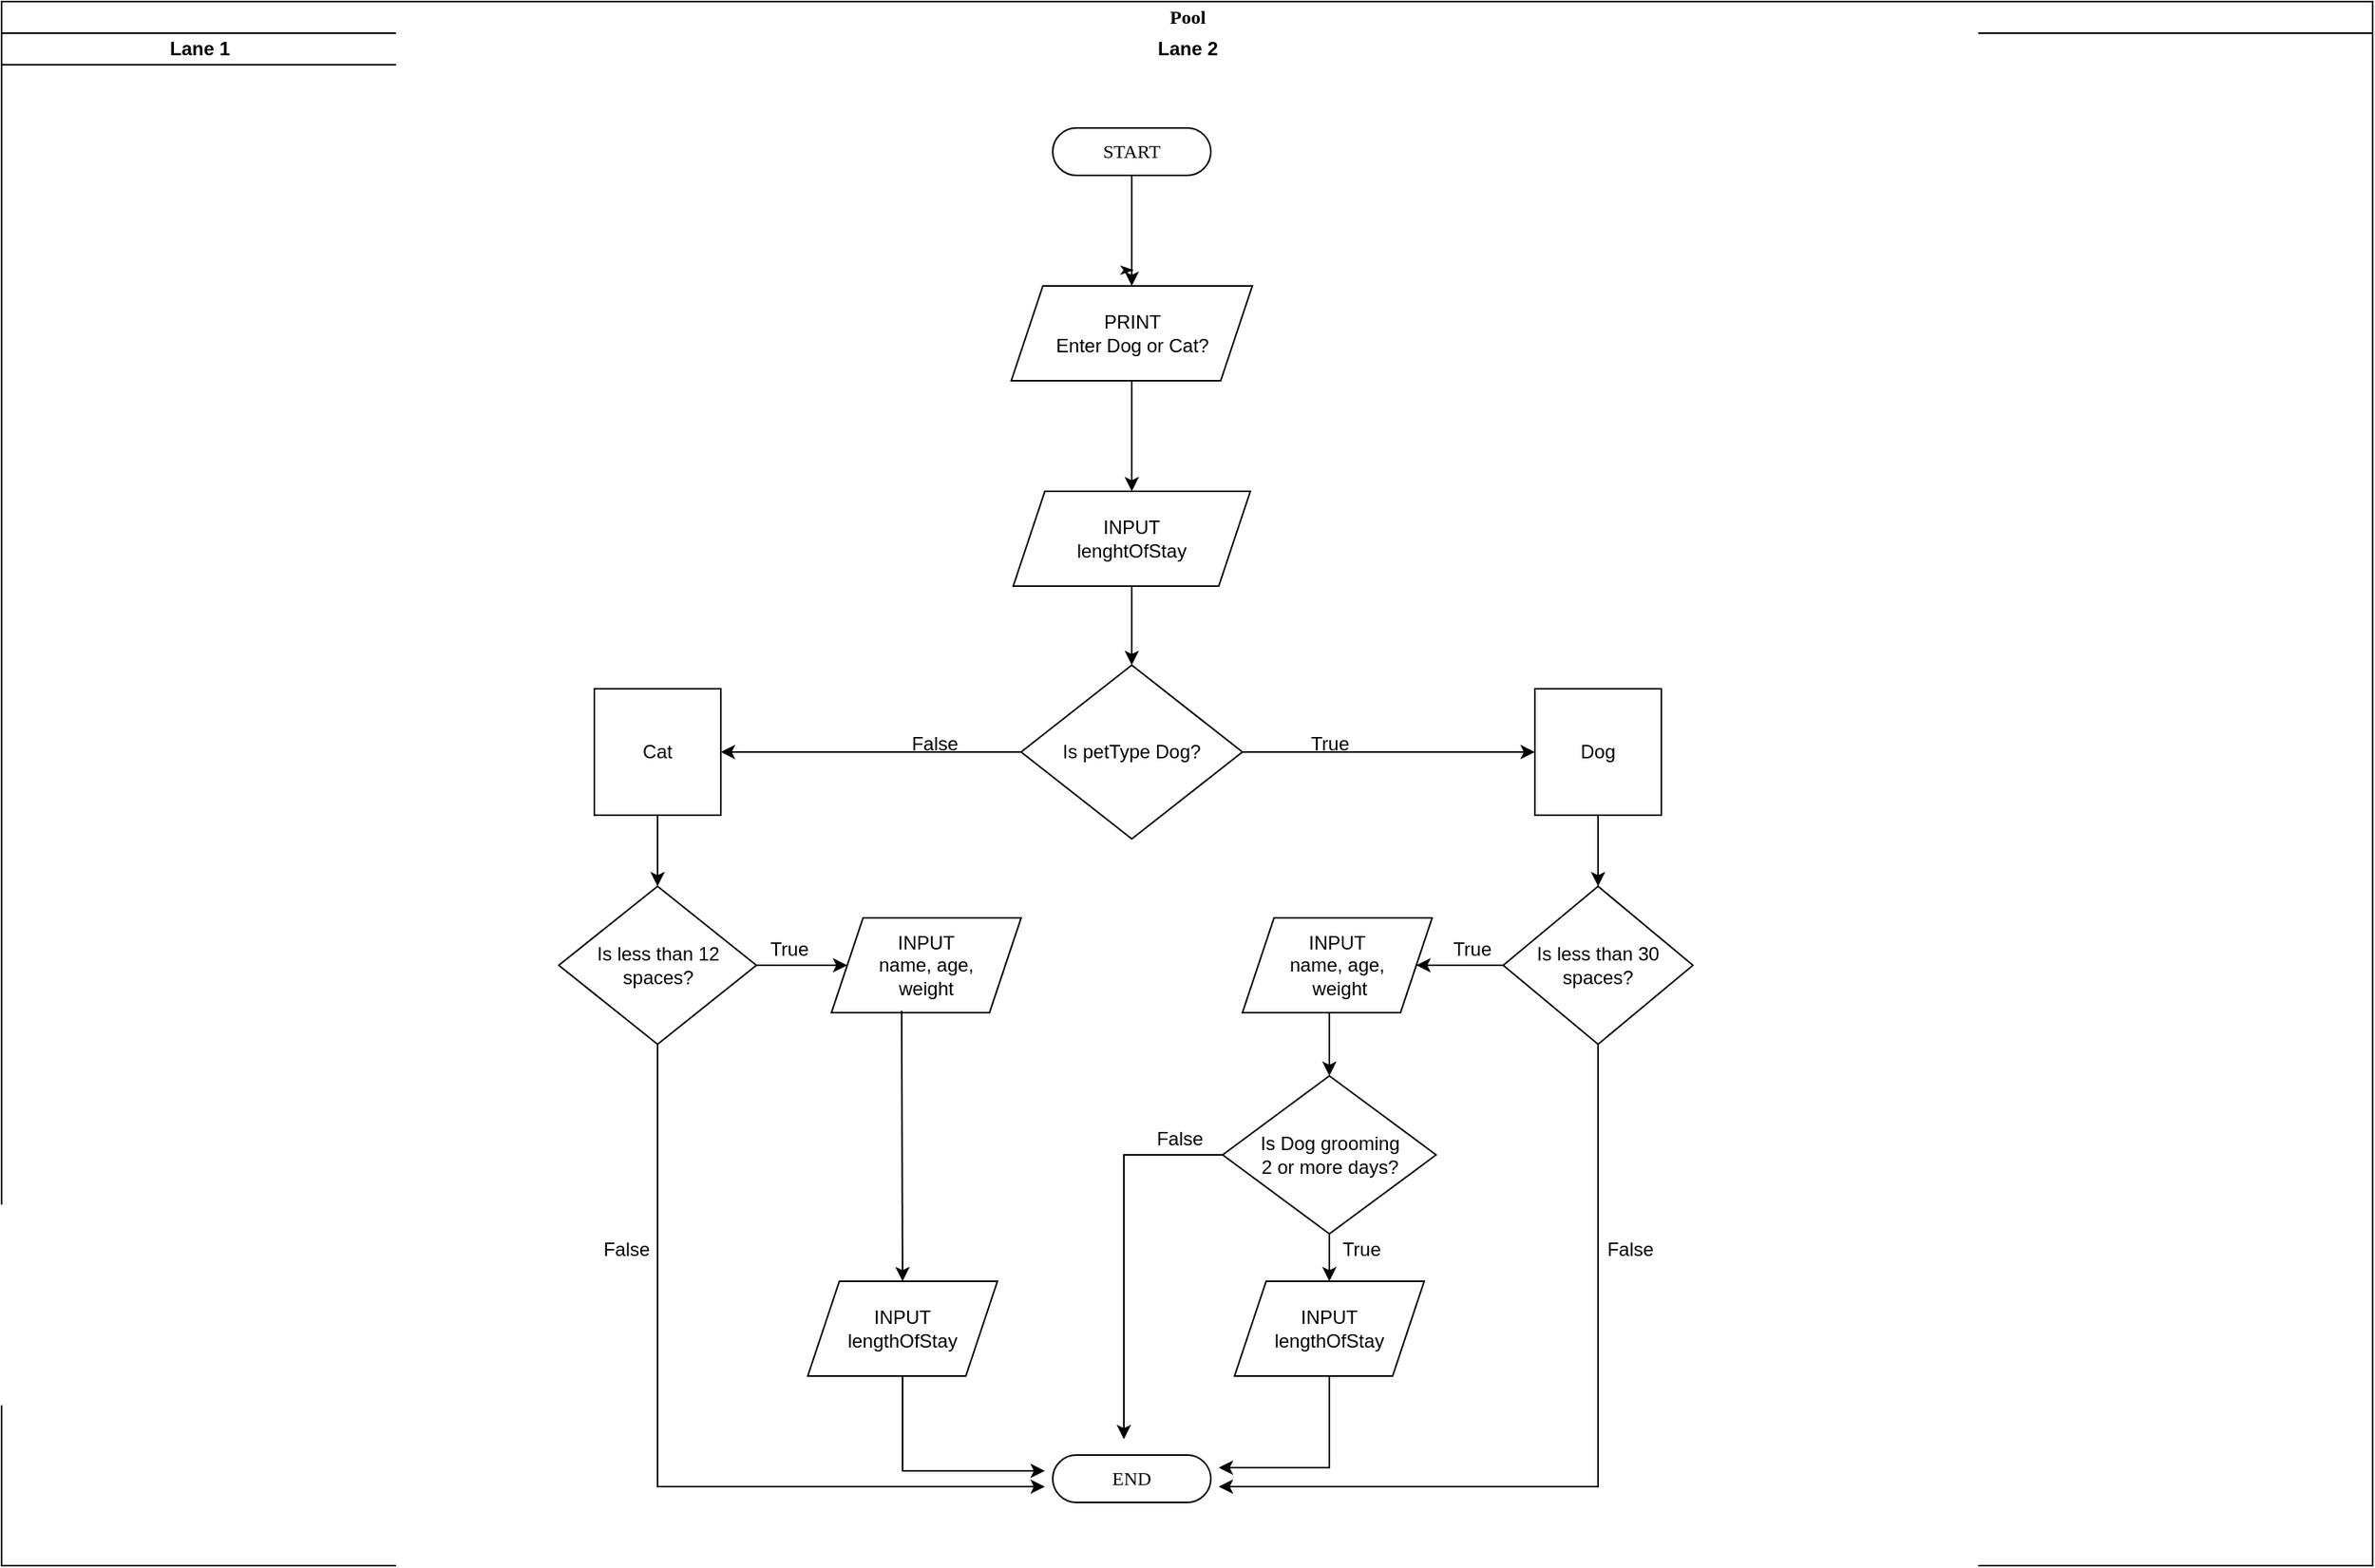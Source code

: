 <mxfile version="16.4.7" type="github"><diagram name="Page-1" id="0783ab3e-0a74-02c8-0abd-f7b4e66b4bec"><mxGraphModel dx="1608" dy="771" grid="1" gridSize="10" guides="1" tooltips="1" connect="1" arrows="1" fold="1" page="1" pageScale="1" pageWidth="850" pageHeight="1100" background="none" math="0" shadow="0"><root><mxCell id="0"/><mxCell id="1" parent="0"/><mxCell id="1c1d494c118603dd-1" value="Pool" style="swimlane;html=1;childLayout=stackLayout;startSize=20;rounded=0;shadow=0;comic=0;labelBackgroundColor=none;strokeWidth=1;fontFamily=Verdana;fontSize=12;align=center;" parent="1" vertex="1"><mxGeometry x="50" y="20" width="1500" height="990" as="geometry"/></mxCell><mxCell id="1c1d494c118603dd-2" value="Lane 1" style="swimlane;html=1;startSize=20;" parent="1c1d494c118603dd-1" vertex="1"><mxGeometry y="20" width="250" height="970" as="geometry"/></mxCell><mxCell id="1c1d494c118603dd-3" value="Lane 2" style="swimlane;html=1;startSize=20;strokeColor=#FFFFFF;fillColor=#FFFFFF;" parent="1c1d494c118603dd-1" vertex="1"><mxGeometry x="250" y="20" width="1000" height="970" as="geometry"/></mxCell><mxCell id="1c1d494c118603dd-11" value="END" style="rounded=1;whiteSpace=wrap;html=1;shadow=0;comic=0;labelBackgroundColor=none;strokeWidth=1;fontFamily=Verdana;fontSize=12;align=center;arcSize=50;" parent="1c1d494c118603dd-3" vertex="1"><mxGeometry x="415" y="900" width="100" height="30" as="geometry"/></mxCell><object label="START" id="60571a20871a0731-8"><mxCell style="rounded=1;whiteSpace=wrap;html=1;shadow=0;comic=0;labelBackgroundColor=none;strokeWidth=1;fontFamily=Verdana;fontSize=12;align=center;arcSize=50;" parent="1c1d494c118603dd-3" vertex="1"><mxGeometry x="415" y="60" width="100" height="30" as="geometry"/></mxCell></object><mxCell id="1c1d494c118603dd-28" style="edgeStyle=orthogonalEdgeStyle;rounded=0;html=1;labelBackgroundColor=none;startArrow=none;startFill=0;startSize=5;endArrow=classicThin;endFill=1;endSize=5;jettySize=auto;orthogonalLoop=1;strokeWidth=1;fontFamily=Verdana;fontSize=12;exitX=0.5;exitY=1;exitDx=0;exitDy=0;" parent="1c1d494c118603dd-3" source="IhZDGgDs3kGhHpTVDXz4-5" edge="1"><mxGeometry relative="1" as="geometry"><Array as="points"><mxPoint x="465" y="150"/><mxPoint x="466" y="150"/></Array><mxPoint x="471" y="150" as="sourcePoint"/><mxPoint x="466" y="150" as="targetPoint"/></mxGeometry></mxCell><mxCell id="IhZDGgDs3kGhHpTVDXz4-6" value="INPUT&lt;br&gt;lenghtOfStay" style="shape=parallelogram;perimeter=parallelogramPerimeter;whiteSpace=wrap;html=1;fixedSize=1;" parent="1c1d494c118603dd-3" vertex="1"><mxGeometry x="390" y="290" width="150" height="60" as="geometry"/></mxCell><mxCell id="IhZDGgDs3kGhHpTVDXz4-8" value="Is petType Dog?" style="rhombus;whiteSpace=wrap;html=1;" parent="1c1d494c118603dd-3" vertex="1"><mxGeometry x="395" y="400" width="140" height="110" as="geometry"/></mxCell><mxCell id="IhZDGgDs3kGhHpTVDXz4-10" value="True" style="text;html=1;align=center;verticalAlign=middle;resizable=0;points=[];autosize=1;strokeColor=none;fillColor=none;" parent="1c1d494c118603dd-3" vertex="1"><mxGeometry x="570" y="440" width="40" height="20" as="geometry"/></mxCell><mxCell id="IhZDGgDs3kGhHpTVDXz4-11" value="Dog" style="whiteSpace=wrap;html=1;aspect=fixed;" parent="1c1d494c118603dd-3" vertex="1"><mxGeometry x="720" y="415" width="80" height="80" as="geometry"/></mxCell><mxCell id="IhZDGgDs3kGhHpTVDXz4-13" value="Cat" style="whiteSpace=wrap;html=1;aspect=fixed;" parent="1c1d494c118603dd-3" vertex="1"><mxGeometry x="125" y="415" width="80" height="80" as="geometry"/></mxCell><mxCell id="IhZDGgDs3kGhHpTVDXz4-15" value="" style="endArrow=classic;html=1;rounded=0;entryX=1;entryY=0.5;entryDx=0;entryDy=0;exitX=0;exitY=0.5;exitDx=0;exitDy=0;" parent="1c1d494c118603dd-3" source="IhZDGgDs3kGhHpTVDXz4-8" target="IhZDGgDs3kGhHpTVDXz4-13" edge="1"><mxGeometry width="50" height="50" relative="1" as="geometry"><mxPoint x="240" y="380" as="sourcePoint"/><mxPoint x="290" y="330" as="targetPoint"/></mxGeometry></mxCell><mxCell id="IhZDGgDs3kGhHpTVDXz4-16" value="False" style="text;html=1;align=center;verticalAlign=middle;resizable=0;points=[];autosize=1;strokeColor=none;fillColor=none;" parent="1c1d494c118603dd-3" vertex="1"><mxGeometry x="320" y="440" width="40" height="20" as="geometry"/></mxCell><mxCell id="IhZDGgDs3kGhHpTVDXz4-17" value="Is less than 12 spaces?" style="rhombus;whiteSpace=wrap;html=1;" parent="1c1d494c118603dd-3" vertex="1"><mxGeometry x="102.5" y="540" width="125" height="100" as="geometry"/></mxCell><mxCell id="IhZDGgDs3kGhHpTVDXz4-18" value="Is less than 30 spaces?" style="rhombus;whiteSpace=wrap;html=1;" parent="1c1d494c118603dd-3" vertex="1"><mxGeometry x="700" y="540" width="120" height="100" as="geometry"/></mxCell><mxCell id="IhZDGgDs3kGhHpTVDXz4-20" value="" style="endArrow=classic;html=1;rounded=0;entryX=0.5;entryY=0;entryDx=0;entryDy=0;exitX=0.5;exitY=1;exitDx=0;exitDy=0;" parent="1c1d494c118603dd-3" source="IhZDGgDs3kGhHpTVDXz4-11" target="IhZDGgDs3kGhHpTVDXz4-18" edge="1"><mxGeometry width="50" height="50" relative="1" as="geometry"><mxPoint x="240" y="600" as="sourcePoint"/><mxPoint x="290" y="550" as="targetPoint"/></mxGeometry></mxCell><mxCell id="IhZDGgDs3kGhHpTVDXz4-22" value="" style="endArrow=classic;html=1;rounded=0;exitX=0.5;exitY=1;exitDx=0;exitDy=0;" parent="1c1d494c118603dd-3" source="IhZDGgDs3kGhHpTVDXz4-18" edge="1"><mxGeometry width="50" height="50" relative="1" as="geometry"><mxPoint x="240" y="660" as="sourcePoint"/><mxPoint x="520" y="920" as="targetPoint"/><Array as="points"><mxPoint x="760" y="920"/></Array></mxGeometry></mxCell><mxCell id="IhZDGgDs3kGhHpTVDXz4-19" value="" style="endArrow=classic;html=1;rounded=0;entryX=0.5;entryY=0;entryDx=0;entryDy=0;exitX=0.5;exitY=1;exitDx=0;exitDy=0;" parent="1c1d494c118603dd-3" source="IhZDGgDs3kGhHpTVDXz4-13" target="IhZDGgDs3kGhHpTVDXz4-17" edge="1"><mxGeometry width="50" height="50" relative="1" as="geometry"><mxPoint x="203" y="500" as="sourcePoint"/><mxPoint x="290" y="550" as="targetPoint"/></mxGeometry></mxCell><mxCell id="IhZDGgDs3kGhHpTVDXz4-12" value="" style="endArrow=classic;html=1;rounded=0;exitX=1;exitY=0.5;exitDx=0;exitDy=0;entryX=0;entryY=0.5;entryDx=0;entryDy=0;" parent="1c1d494c118603dd-3" source="IhZDGgDs3kGhHpTVDXz4-8" target="IhZDGgDs3kGhHpTVDXz4-11" edge="1"><mxGeometry width="50" height="50" relative="1" as="geometry"><mxPoint x="240" y="380" as="sourcePoint"/><mxPoint x="660" y="455" as="targetPoint"/></mxGeometry></mxCell><mxCell id="IhZDGgDs3kGhHpTVDXz4-23" value="False" style="text;html=1;align=center;verticalAlign=middle;resizable=0;points=[];autosize=1;strokeColor=none;fillColor=none;" parent="1c1d494c118603dd-3" vertex="1"><mxGeometry x="760" y="760" width="40" height="20" as="geometry"/></mxCell><mxCell id="IhZDGgDs3kGhHpTVDXz4-25" value="False" style="text;html=1;align=center;verticalAlign=middle;resizable=0;points=[];autosize=1;strokeColor=none;fillColor=none;" parent="1c1d494c118603dd-3" vertex="1"><mxGeometry x="125" y="760" width="40" height="20" as="geometry"/></mxCell><mxCell id="IhZDGgDs3kGhHpTVDXz4-26" value="INPUT&lt;br&gt;name, age,&lt;br&gt;weight" style="shape=parallelogram;perimeter=parallelogramPerimeter;whiteSpace=wrap;html=1;fixedSize=1;" parent="1c1d494c118603dd-3" vertex="1"><mxGeometry x="275" y="560" width="120" height="60" as="geometry"/></mxCell><mxCell id="IhZDGgDs3kGhHpTVDXz4-27" value="INPUT&lt;br&gt;name, age,&lt;br&gt;&amp;nbsp;weight" style="shape=parallelogram;perimeter=parallelogramPerimeter;whiteSpace=wrap;html=1;fixedSize=1;" parent="1c1d494c118603dd-3" vertex="1"><mxGeometry x="535" y="560" width="120" height="60" as="geometry"/></mxCell><mxCell id="IhZDGgDs3kGhHpTVDXz4-29" value="" style="endArrow=classic;html=1;rounded=0;entryX=1;entryY=0.5;entryDx=0;entryDy=0;exitX=0;exitY=0.5;exitDx=0;exitDy=0;" parent="1c1d494c118603dd-3" source="IhZDGgDs3kGhHpTVDXz4-18" target="IhZDGgDs3kGhHpTVDXz4-27" edge="1"><mxGeometry width="50" height="50" relative="1" as="geometry"><mxPoint x="430" y="610" as="sourcePoint"/><mxPoint x="480" y="560" as="targetPoint"/></mxGeometry></mxCell><mxCell id="IhZDGgDs3kGhHpTVDXz4-30" value="True" style="text;html=1;align=center;verticalAlign=middle;resizable=0;points=[];autosize=1;strokeColor=none;fillColor=none;" parent="1c1d494c118603dd-3" vertex="1"><mxGeometry x="660" y="570" width="40" height="20" as="geometry"/></mxCell><mxCell id="IhZDGgDs3kGhHpTVDXz4-32" value="Is Dog grooming&lt;br&gt;2 or more days?" style="rhombus;whiteSpace=wrap;html=1;" parent="1c1d494c118603dd-3" vertex="1"><mxGeometry x="522.5" y="660" width="135" height="100" as="geometry"/></mxCell><mxCell id="IhZDGgDs3kGhHpTVDXz4-37" value="" style="endArrow=classic;html=1;rounded=0;entryX=0;entryY=0.5;entryDx=0;entryDy=0;exitX=1;exitY=0.5;exitDx=0;exitDy=0;" parent="1c1d494c118603dd-3" source="IhZDGgDs3kGhHpTVDXz4-17" target="IhZDGgDs3kGhHpTVDXz4-26" edge="1"><mxGeometry width="50" height="50" relative="1" as="geometry"><mxPoint x="430" y="600" as="sourcePoint"/><mxPoint x="480" y="550" as="targetPoint"/></mxGeometry></mxCell><mxCell id="IhZDGgDs3kGhHpTVDXz4-38" value="True" style="text;html=1;align=center;verticalAlign=middle;resizable=0;points=[];autosize=1;strokeColor=none;fillColor=none;" parent="1c1d494c118603dd-3" vertex="1"><mxGeometry x="227.5" y="570" width="40" height="20" as="geometry"/></mxCell><mxCell id="IhZDGgDs3kGhHpTVDXz4-46" value="" style="endArrow=classic;html=1;rounded=0;entryX=0.5;entryY=0;entryDx=0;entryDy=0;exitX=0.5;exitY=1;exitDx=0;exitDy=0;" parent="1c1d494c118603dd-3" source="IhZDGgDs3kGhHpTVDXz4-5" target="IhZDGgDs3kGhHpTVDXz4-6" edge="1"><mxGeometry width="50" height="50" relative="1" as="geometry"><mxPoint x="390" y="570" as="sourcePoint"/><mxPoint x="440" y="520" as="targetPoint"/></mxGeometry></mxCell><mxCell id="IhZDGgDs3kGhHpTVDXz4-5" value="PRINT&lt;br&gt;Enter Dog or Cat?" style="shape=parallelogram;perimeter=parallelogramPerimeter;whiteSpace=wrap;html=1;fixedSize=1;" parent="1c1d494c118603dd-3" vertex="1"><mxGeometry x="388.75" y="160" width="152.5" height="60" as="geometry"/></mxCell><mxCell id="IhZDGgDs3kGhHpTVDXz4-49" value="" style="endArrow=classic;html=1;rounded=0;entryX=0.5;entryY=0;entryDx=0;entryDy=0;exitX=0.5;exitY=1;exitDx=0;exitDy=0;" parent="1c1d494c118603dd-3" source="60571a20871a0731-8" target="IhZDGgDs3kGhHpTVDXz4-5" edge="1"><mxGeometry width="50" height="50" relative="1" as="geometry"><mxPoint x="390" y="440" as="sourcePoint"/><mxPoint x="440" y="390" as="targetPoint"/></mxGeometry></mxCell><mxCell id="IhZDGgDs3kGhHpTVDXz4-50" value="" style="endArrow=classic;html=1;rounded=0;exitX=0.5;exitY=1;exitDx=0;exitDy=0;entryX=0.5;entryY=0;entryDx=0;entryDy=0;" parent="1c1d494c118603dd-3" source="IhZDGgDs3kGhHpTVDXz4-6" target="IhZDGgDs3kGhHpTVDXz4-8" edge="1"><mxGeometry width="50" height="50" relative="1" as="geometry"><mxPoint x="390" y="440" as="sourcePoint"/><mxPoint x="466" y="390" as="targetPoint"/></mxGeometry></mxCell><mxCell id="IhZDGgDs3kGhHpTVDXz4-55" value="" style="endArrow=classic;html=1;rounded=0;entryX=0.5;entryY=0;entryDx=0;entryDy=0;" parent="1c1d494c118603dd-3" target="IhZDGgDs3kGhHpTVDXz4-32" edge="1"><mxGeometry width="50" height="50" relative="1" as="geometry"><mxPoint x="590" y="620" as="sourcePoint"/><mxPoint x="440" y="540" as="targetPoint"/></mxGeometry></mxCell><mxCell id="IhZDGgDs3kGhHpTVDXz4-57" value="False" style="text;html=1;align=center;verticalAlign=middle;resizable=0;points=[];autosize=1;strokeColor=none;fillColor=none;" parent="1c1d494c118603dd-3" vertex="1"><mxGeometry x="475" y="690" width="40" height="20" as="geometry"/></mxCell><mxCell id="IhZDGgDs3kGhHpTVDXz4-58" value="INPUT&lt;br&gt;lengthOfStay" style="shape=parallelogram;perimeter=parallelogramPerimeter;whiteSpace=wrap;html=1;fixedSize=1;" parent="1c1d494c118603dd-3" vertex="1"><mxGeometry x="530" y="790" width="120" height="60" as="geometry"/></mxCell><mxCell id="IhZDGgDs3kGhHpTVDXz4-59" value="" style="endArrow=classic;html=1;rounded=0;entryX=0.5;entryY=0;entryDx=0;entryDy=0;exitX=0.5;exitY=1;exitDx=0;exitDy=0;" parent="1c1d494c118603dd-3" source="IhZDGgDs3kGhHpTVDXz4-32" target="IhZDGgDs3kGhHpTVDXz4-58" edge="1"><mxGeometry width="50" height="50" relative="1" as="geometry"><mxPoint x="390" y="580" as="sourcePoint"/><mxPoint x="440" y="530" as="targetPoint"/></mxGeometry></mxCell><mxCell id="IhZDGgDs3kGhHpTVDXz4-60" value="True" style="text;html=1;align=center;verticalAlign=middle;resizable=0;points=[];autosize=1;strokeColor=none;fillColor=none;" parent="1c1d494c118603dd-3" vertex="1"><mxGeometry x="590" y="760" width="40" height="20" as="geometry"/></mxCell><mxCell id="IhZDGgDs3kGhHpTVDXz4-61" value="" style="endArrow=classic;html=1;rounded=0;exitX=0.5;exitY=1;exitDx=0;exitDy=0;" parent="1c1d494c118603dd-3" source="IhZDGgDs3kGhHpTVDXz4-58" edge="1"><mxGeometry width="50" height="50" relative="1" as="geometry"><mxPoint x="390" y="580" as="sourcePoint"/><mxPoint x="520" y="908" as="targetPoint"/><Array as="points"><mxPoint x="590" y="908"/></Array></mxGeometry></mxCell><mxCell id="zJ-efpdSV7wX5ymc8VuH-1" value="INPUT&lt;br&gt;lengthOfStay" style="shape=parallelogram;perimeter=parallelogramPerimeter;whiteSpace=wrap;html=1;fixedSize=1;" parent="1c1d494c118603dd-3" vertex="1"><mxGeometry x="260" y="790" width="120" height="60" as="geometry"/></mxCell><mxCell id="zJ-efpdSV7wX5ymc8VuH-3" value="" style="endArrow=classic;html=1;rounded=0;entryX=0.5;entryY=0;entryDx=0;entryDy=0;exitX=0.37;exitY=0.979;exitDx=0;exitDy=0;exitPerimeter=0;" parent="1c1d494c118603dd-3" source="IhZDGgDs3kGhHpTVDXz4-26" target="zJ-efpdSV7wX5ymc8VuH-1" edge="1"><mxGeometry width="50" height="50" relative="1" as="geometry"><mxPoint x="370" y="770" as="sourcePoint"/><mxPoint x="420" y="720" as="targetPoint"/></mxGeometry></mxCell><mxCell id="IhZDGgDs3kGhHpTVDXz4-21" value="" style="endArrow=classic;html=1;rounded=0;exitX=0.5;exitY=1;exitDx=0;exitDy=0;" parent="1" source="IhZDGgDs3kGhHpTVDXz4-17" edge="1"><mxGeometry width="50" height="50" relative="1" as="geometry"><mxPoint x="540" y="710" as="sourcePoint"/><mxPoint x="710" y="960" as="targetPoint"/><Array as="points"><mxPoint x="465" y="960"/></Array></mxGeometry></mxCell><mxCell id="IhZDGgDs3kGhHpTVDXz4-44" value="" style="endArrow=classic;html=1;rounded=0;startArrow=none;" parent="1" source="zJ-efpdSV7wX5ymc8VuH-1" edge="1"><mxGeometry width="50" height="50" relative="1" as="geometry"><mxPoint x="620" y="660" as="sourcePoint"/><mxPoint x="710" y="950" as="targetPoint"/><Array as="points"><mxPoint x="620" y="950"/></Array></mxGeometry></mxCell><mxCell id="IhZDGgDs3kGhHpTVDXz4-56" value="" style="endArrow=classic;html=1;rounded=0;exitX=0;exitY=0.5;exitDx=0;exitDy=0;" parent="1" source="IhZDGgDs3kGhHpTVDXz4-32" edge="1"><mxGeometry width="50" height="50" relative="1" as="geometry"><mxPoint x="690" y="630" as="sourcePoint"/><mxPoint x="760" y="930" as="targetPoint"/><Array as="points"><mxPoint x="760" y="750"/></Array></mxGeometry></mxCell></root></mxGraphModel></diagram></mxfile>